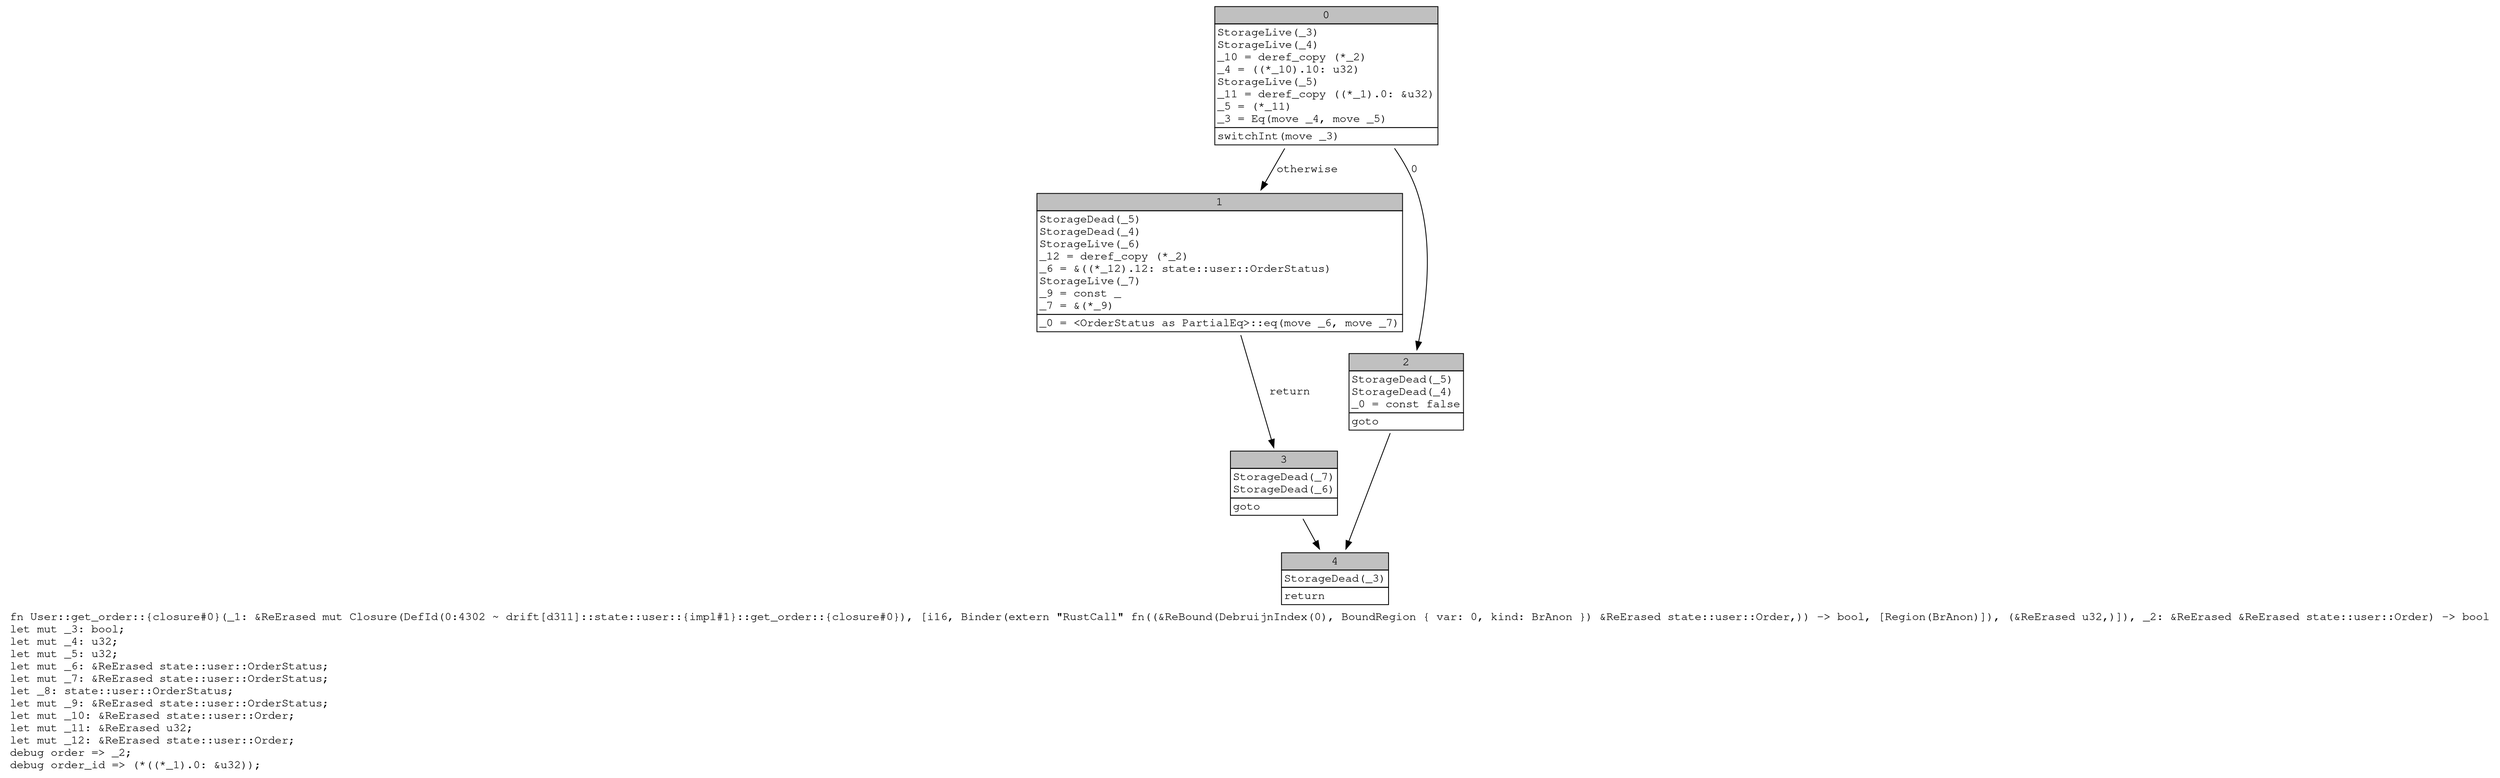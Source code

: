 digraph Mir_0_4302 {
    graph [fontname="Courier, monospace"];
    node [fontname="Courier, monospace"];
    edge [fontname="Courier, monospace"];
    label=<fn User::get_order::{closure#0}(_1: &amp;ReErased mut Closure(DefId(0:4302 ~ drift[d311]::state::user::{impl#1}::get_order::{closure#0}), [i16, Binder(extern &quot;RustCall&quot; fn((&amp;ReBound(DebruijnIndex(0), BoundRegion { var: 0, kind: BrAnon }) &amp;ReErased state::user::Order,)) -&gt; bool, [Region(BrAnon)]), (&amp;ReErased u32,)]), _2: &amp;ReErased &amp;ReErased state::user::Order) -&gt; bool<br align="left"/>let mut _3: bool;<br align="left"/>let mut _4: u32;<br align="left"/>let mut _5: u32;<br align="left"/>let mut _6: &amp;ReErased state::user::OrderStatus;<br align="left"/>let mut _7: &amp;ReErased state::user::OrderStatus;<br align="left"/>let _8: state::user::OrderStatus;<br align="left"/>let mut _9: &amp;ReErased state::user::OrderStatus;<br align="left"/>let mut _10: &amp;ReErased state::user::Order;<br align="left"/>let mut _11: &amp;ReErased u32;<br align="left"/>let mut _12: &amp;ReErased state::user::Order;<br align="left"/>debug order =&gt; _2;<br align="left"/>debug order_id =&gt; (*((*_1).0: &amp;u32));<br align="left"/>>;
    bb0__0_4302 [shape="none", label=<<table border="0" cellborder="1" cellspacing="0"><tr><td bgcolor="gray" align="center" colspan="1">0</td></tr><tr><td align="left" balign="left">StorageLive(_3)<br/>StorageLive(_4)<br/>_10 = deref_copy (*_2)<br/>_4 = ((*_10).10: u32)<br/>StorageLive(_5)<br/>_11 = deref_copy ((*_1).0: &amp;u32)<br/>_5 = (*_11)<br/>_3 = Eq(move _4, move _5)<br/></td></tr><tr><td align="left">switchInt(move _3)</td></tr></table>>];
    bb1__0_4302 [shape="none", label=<<table border="0" cellborder="1" cellspacing="0"><tr><td bgcolor="gray" align="center" colspan="1">1</td></tr><tr><td align="left" balign="left">StorageDead(_5)<br/>StorageDead(_4)<br/>StorageLive(_6)<br/>_12 = deref_copy (*_2)<br/>_6 = &amp;((*_12).12: state::user::OrderStatus)<br/>StorageLive(_7)<br/>_9 = const _<br/>_7 = &amp;(*_9)<br/></td></tr><tr><td align="left">_0 = &lt;OrderStatus as PartialEq&gt;::eq(move _6, move _7)</td></tr></table>>];
    bb2__0_4302 [shape="none", label=<<table border="0" cellborder="1" cellspacing="0"><tr><td bgcolor="gray" align="center" colspan="1">2</td></tr><tr><td align="left" balign="left">StorageDead(_5)<br/>StorageDead(_4)<br/>_0 = const false<br/></td></tr><tr><td align="left">goto</td></tr></table>>];
    bb3__0_4302 [shape="none", label=<<table border="0" cellborder="1" cellspacing="0"><tr><td bgcolor="gray" align="center" colspan="1">3</td></tr><tr><td align="left" balign="left">StorageDead(_7)<br/>StorageDead(_6)<br/></td></tr><tr><td align="left">goto</td></tr></table>>];
    bb4__0_4302 [shape="none", label=<<table border="0" cellborder="1" cellspacing="0"><tr><td bgcolor="gray" align="center" colspan="1">4</td></tr><tr><td align="left" balign="left">StorageDead(_3)<br/></td></tr><tr><td align="left">return</td></tr></table>>];
    bb0__0_4302 -> bb2__0_4302 [label="0"];
    bb0__0_4302 -> bb1__0_4302 [label="otherwise"];
    bb1__0_4302 -> bb3__0_4302 [label="return"];
    bb2__0_4302 -> bb4__0_4302 [label=""];
    bb3__0_4302 -> bb4__0_4302 [label=""];
}
